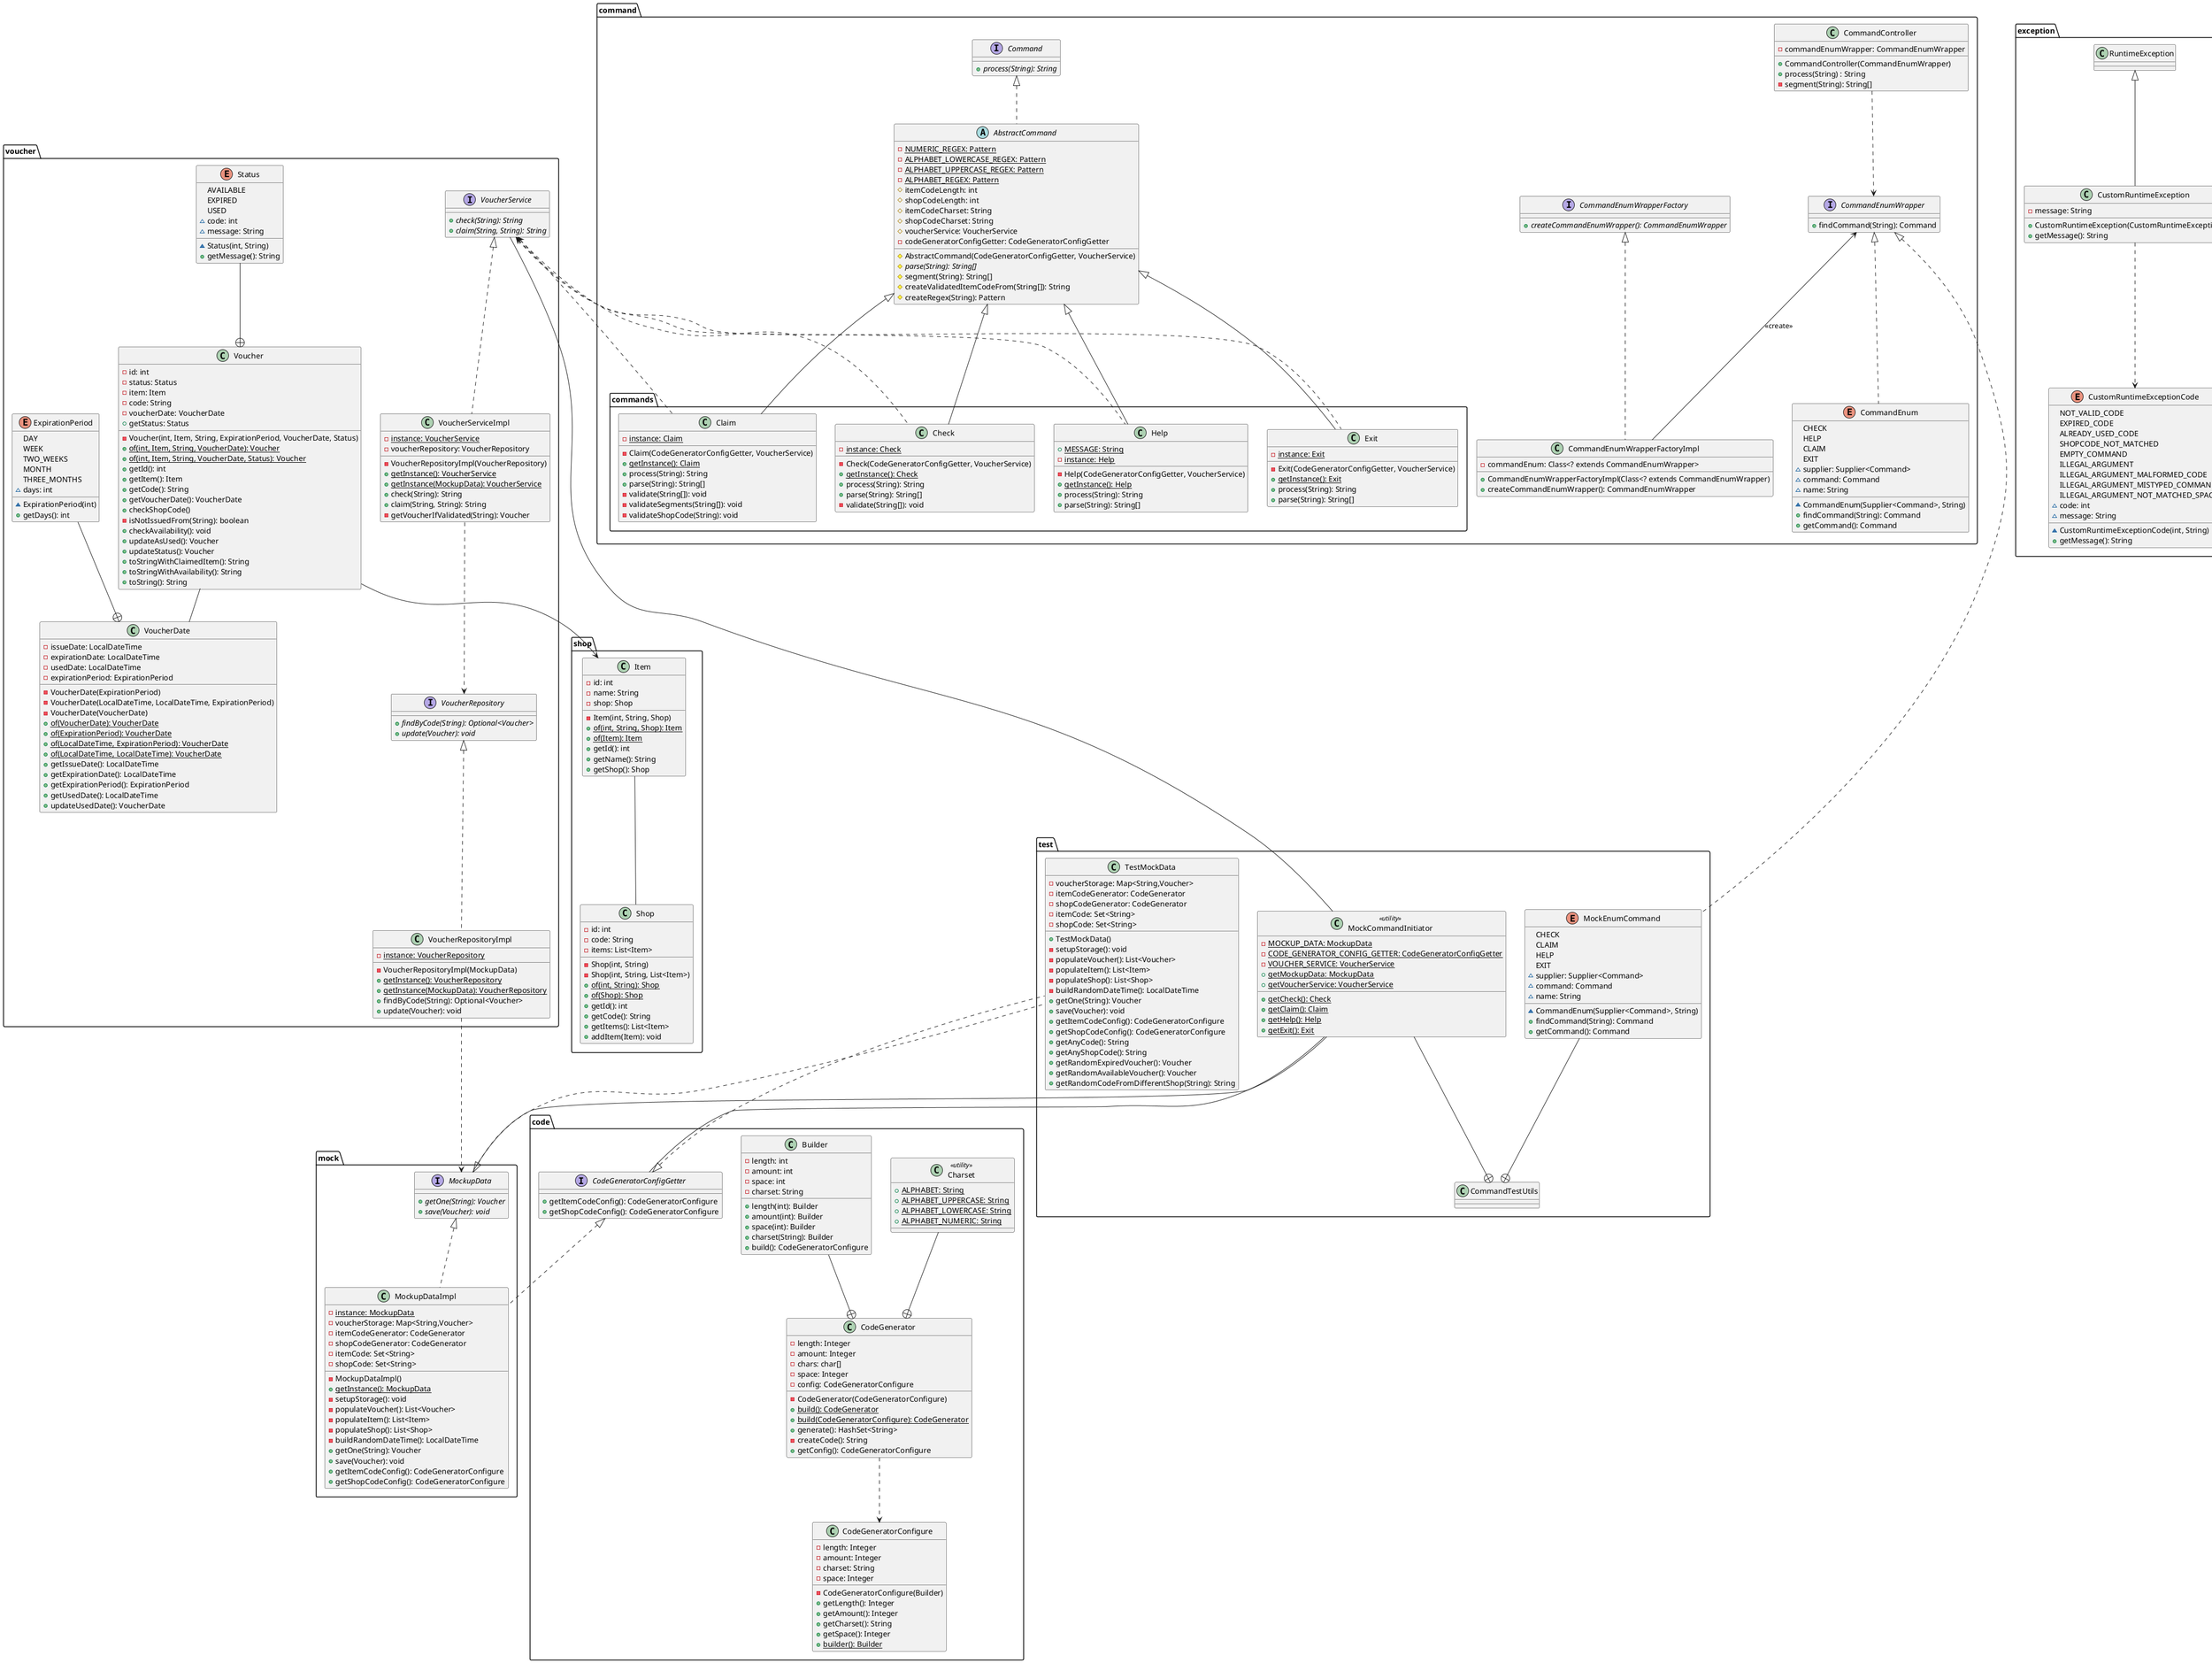 @startuml
'https://plantuml.com/class-diagram


package code {

    CodeGenerator ..> CodeGeneratorConfigure
    Charset --+ CodeGenerator
    Builder --+ CodeGenerator

    class CodeGenerator {
        - length: Integer
        - amount: Integer
        - chars: char[]
        - space: Integer
        - config: CodeGeneratorConfigure
        - CodeGenerator(CodeGeneratorConfigure)
        + {static} build(): CodeGenerator
        + {static} build(CodeGeneratorConfigure): CodeGenerator
        + generate(): HashSet<String>
        - createCode(): String
        + getConfig(): CodeGeneratorConfigure
    }

    interface CodeGeneratorConfigGetter {
        + getItemCodeConfig(): CodeGeneratorConfigure
        + getShopCodeConfig(): CodeGeneratorConfigure
    }

    class CodeGeneratorConfigure {
        - length: Integer
        - amount: Integer
        - charset: String
        - space: Integer
        - CodeGeneratorConfigure(Builder)
        + getLength(): Integer
        + getAmount(): Integer
        + getCharset(): String
        + getSpace(): Integer
        + {static} builder(): Builder
    }

    class Charset <<utility>>{
        + {static} ALPHABET: String
        + {static} ALPHABET_UPPERCASE: String
        + {static} ALPHABET_LOWERCASE: String
        + {static} ALPHABET_NUMERIC: String
    }

    class Builder {
        - length: int
        - amount: int
        - space: int
        - charset: String
        + length(int): Builder
        + amount(int): Builder
        + space(int): Builder
        + charset(String): Builder
        + build(): CodeGeneratorConfigure
    }

}

package command {

    Command <|.. AbstractCommand
    CommandController ..> CommandEnumWrapper
    CommandEnumWrapper <|.. CommandEnum
    CommandEnumWrapperFactory <|.. CommandEnumWrapperFactoryImpl
    CommandEnumWrapper <-- CommandEnumWrapperFactoryImpl : <<create>>

    abstract class AbstractCommand {
        - {static} NUMERIC_REGEX: Pattern
        - {static} ALPHABET_LOWERCASE_REGEX: Pattern
        - {static} ALPHABET_UPPERCASE_REGEX: Pattern
        - {static} ALPHABET_REGEX: Pattern
        # itemCodeLength: int
        # shopCodeLength: int
        # itemCodeCharset: String
        # shopCodeCharset: String
        # voucherService: VoucherService
        - codeGeneratorConfigGetter: CodeGeneratorConfigGetter
        # AbstractCommand(CodeGeneratorConfigGetter, VoucherService)
        # {abstract} parse(String): String[]
        # segment(String): String[]
        # createValidatedItemCodeFrom(String[]): String
        # createRegex(String): Pattern
    }

    interface Command {
        + {abstract} process(String): String
    }

    class CommandController {
        - commandEnumWrapper: CommandEnumWrapper
        + CommandController(CommandEnumWrapper)
        + process(String) : String
        - segment(String): String[]
    }

    enum CommandEnum {
        CHECK
        HELP
        CLAIM
        EXIT
        ~ supplier: Supplier<Command>
        ~ command: Command
        ~ name: String
        ~ CommandEnum(Supplier<Command>, String)
        + findCommand(String): Command
        + getCommand(): Command
    }

    interface CommandEnumWrapper {
        + findCommand(String): Command
    }

    interface CommandEnumWrapperFactory {
        + {abstract} createCommandEnumWrapper(): CommandEnumWrapper
    }

    class CommandEnumWrapperFactoryImpl {
        - commandEnum: Class<? extends CommandEnumWrapper>
        + CommandEnumWrapperFactoryImpl(Class<? extends CommandEnumWrapper)
        + createCommandEnumWrapper(): CommandEnumWrapper
    }

    package commands {

        command.AbstractCommand <|-- Check
        command.AbstractCommand <|-- Claim
        command.AbstractCommand <|-- Help
        command.AbstractCommand <|-- Exit

        class Check {
            - {static} instance: Check
            - Check(CodeGeneratorConfigGetter, VoucherService)
            + {static} getInstance(): Check
            + process(String): String
            + parse(String): String[]
            - validate(String[]): void
        }

        class Claim {
             - {static} instance: Claim
             - Claim(CodeGeneratorConfigGetter, VoucherService)
             + {static} getInstance(): Claim
             + process(String): String
             + parse(String): String[]
             - validate(String[]): void
             - validateSegments(String[]): void
             - validateShopCode(String): void
        }

        class Exit {
            - {static} instance: Exit
            - Exit(CodeGeneratorConfigGetter, VoucherService)
            + {static} getInstance(): Exit
            + process(String): String
            + parse(String): String[]
        }

        class Help {
            + {static} MESSAGE: String
            - {static} instance: Help
            - Help(CodeGeneratorConfigGetter, VoucherService)
            + {static} getInstance(): Help
            + process(String): String
            + parse(String): String[]
        }
    }
}

package exception {

    CustomRuntimeException ..> CustomRuntimeExceptionCode

    class CustomRuntimeException extends RuntimeException {
        - message: String
        + CustomRuntimeException(CustomRuntimeExceptionCode)
        + getMessage(): String
    }

    enum CustomRuntimeExceptionCode {
        NOT_VALID_CODE
        EXPIRED_CODE
        ALREADY_USED_CODE
        SHOPCODE_NOT_MATCHED
        EMPTY_COMMAND
        ILLEGAL_ARGUMENT
        ILLEGAL_ARGUMENT_MALFORMED_CODE
        ILLEGAL_ARGUMENT_MISTYPED_COMMAND
        ILLEGAL_ARGUMENT_NOT_MATCHED_SPACE
        ~ code: int
        ~ message: String
        ~ CustomRuntimeExceptionCode(int, String)
        + getMessage(): String
    }

}

package mock {

    interface MockupData {
        + {abstract} getOne(String): Voucher
        + {abstract} save(Voucher): void
    }

    class MockupDataImpl implements MockupData, code.CodeGeneratorConfigGetter {
        - {static} instance: MockupData
        - voucherStorage: Map<String,Voucher>
        - itemCodeGenerator: CodeGenerator
        - shopCodeGenerator: CodeGenerator
        - itemCode: Set<String>
        - shopCode: Set<String>
        - MockupDataImpl()
        + {static} getInstance(): MockupData
        - setupStorage(): void
        - populateVoucher(): List<Voucher>
        - populateItem(): List<Item>
        - populateShop(): List<Shop>
        - buildRandomDateTime(): LocalDateTime
        + getOne(String): Voucher
        + save(Voucher): void
        + getItemCodeConfig(): CodeGeneratorConfigure
        + getShopCodeConfig(): CodeGeneratorConfigure
    }
}

package shop {

    Item -- Shop
    class Item {
        - id: int
        - name: String
        - shop: Shop
        - Item(int, String, Shop)
        + {static} of(int, String, Shop): Item
        + {static} of(Item): Item
        + getId(): int
        + getName(): String
        + getShop(): Shop

    }

    class Shop {
        - id: int
        - code: String
        - items: List<Item>
        - Shop(int, String)
        - Shop(int, String, List<Item>)
        + {static} of(int, String): Shop
        + {static} of(Shop): Shop
        + getId(): int
        + getCode(): String
        + getItems(): List<Item>
        + addItem(Item): void
    }


}

package voucher {

    VoucherService <.down. command.commands.Check
    VoucherService <.down. command.commands.Claim
    VoucherService <.down. command.commands.Help
    VoucherService <.down. command.commands.Exit

    Voucher --> Item
    Status --+ Voucher
    ExpirationPeriod --+ VoucherDate
    Voucher -- VoucherDate
    VoucherServiceImpl ..> VoucherRepository
    VoucherRepositoryImpl ..> mock.MockupData

    class Voucher {
        - id: int
        - status: Status
        - item: Item
        - code: String
        - voucherDate: VoucherDate
        - Voucher(int, Item, String, ExpirationPeriod, VoucherDate, Status)
        + {static} of(int, Item, String, VoucherDate): Voucher
        + {static} of(int, Item, String, VoucherDate, Status): Voucher
        + getId(): int
        + getItem(): Item
        + getCode(): String
        + getVoucherDate(): VoucherDate
        + checkShopCode()
        - isNotIssuedFrom(String): boolean
        + checkAvailability(): void
        + updateAsUsed(): Voucher
        + updateStatus(): Voucher
        + getStatus: Status
        + toStringWithClaimedItem(): String
        + toStringWithAvailability(): String
        + toString(): String
    }

    enum Status {
        AVAILABLE
        EXPIRED
        USED
        ~ code: int
        ~ message: String
        ~ Status(int, String)
        + getMessage(): String
    }

    class VoucherDate {
        - issueDate: LocalDateTime
        - expirationDate: LocalDateTime
        - usedDate: LocalDateTime
        - expirationPeriod: ExpirationPeriod
        - VoucherDate(ExpirationPeriod)
        - VoucherDate(LocalDateTime, LocalDateTime, ExpirationPeriod)
        - VoucherDate(VoucherDate)
        + {static} of(VoucherDate): VoucherDate
        + {static} of(ExpirationPeriod): VoucherDate
        + {static} of(LocalDateTime, ExpirationPeriod): VoucherDate
        + {static} of(LocalDateTime, LocalDateTime): VoucherDate
        + getIssueDate(): LocalDateTime
        + getExpirationDate(): LocalDateTime
        + getExpirationPeriod(): ExpirationPeriod
        + getUsedDate(): LocalDateTime
        + updateUsedDate(): VoucherDate
    }

    enum ExpirationPeriod {
        DAY
        WEEK
        TWO_WEEKS
        MONTH
        THREE_MONTHS
        ~ days: int
        ~ ExpirationPeriod(int)
        + getDays(): int
    }

    interface VoucherRepository {
        + {abstract} findByCode(String): Optional<Voucher>
        + {abstract} update(Voucher): void
    }

    class VoucherRepositoryImpl implements VoucherRepository {
        - {static} instance: VoucherRepository
        - VoucherRepositoryImpl(MockupData)
        + {static} getInstance(): VoucherRepository
        + {static} getInstance(MockupData): VoucherRepository
        + findByCode(String): Optional<Voucher>
        + update(Voucher): void
    }

    interface VoucherService {
        + {abstract} check(String): String
        + {abstract} claim(String, String): String
    }

    class VoucherServiceImpl implements VoucherService {
        - {static} instance: VoucherService
        - voucherRepository: VoucherRepository
        - VoucherRepositoryImpl(VoucherRepository)
        + {static} getInstance(): VoucherService
        + {static} getInstance(MockupData): VoucherService
        + check(String): String
        + claim(String, String): String
        - getVoucherIfValidated(String): Voucher
    }

}

package test {

    MockEnumCommand --+ CommandTestUtils
    MockCommandInitiator --+ CommandTestUtils
    MockCommandInitiator -- mock.MockupData
    MockCommandInitiator -- code.CodeGeneratorConfigGetter
    MockCommandInitiator -left- voucher.VoucherService

    class TestMockData implements mock.MockupData, code.CodeGeneratorConfigGetter {
            - voucherStorage: Map<String,Voucher>
            - itemCodeGenerator: CodeGenerator
            - shopCodeGenerator: CodeGenerator
            - itemCode: Set<String>
            - shopCode: Set<String>
            + TestMockData()
            - setupStorage(): void
            - populateVoucher(): List<Voucher>
            - populateItem(): List<Item>
            - populateShop(): List<Shop>
            - buildRandomDateTime(): LocalDateTime
            + getOne(String): Voucher
            + save(Voucher): void
            + getItemCodeConfig(): CodeGeneratorConfigure
            + getShopCodeConfig(): CodeGeneratorConfigure
            + getAnyCode(): String
            + getAnyShopCode(): String
            + getRandomExpiredVoucher(): Voucher
            + getRandomAvailableVoucher(): Voucher
            + getRandomCodeFromDifferentShop(String): String
    }

    class CommandTestUtils {
    }

    enum MockEnumCommand implements command.CommandEnumWrapper {
        CHECK
        CLAIM
        HELP
        EXIT
        ~ supplier: Supplier<Command>
        ~ command: Command
        ~ name: String
        ~ CommandEnum(Supplier<Command>, String)
        + findCommand(String): Command
        + getCommand(): Command
    }

    class MockCommandInitiator <<utility>> {
        - {static} MOCKUP_DATA: MockupData
        - {static} CODE_GENERATOR_CONFIG_GETTER: CodeGeneratorConfigGetter
        - {static} VOUCHER_SERVICE: VoucherService
        + {static} getMockupData: MockupData
        + {static} getVoucherService: VoucherService
        + {static} getCheck(): Check
        + {static} getClaim(): Claim
        + {static} getHelp(): Help
        + {static} getExit(): Exit
    }
}

@enduml